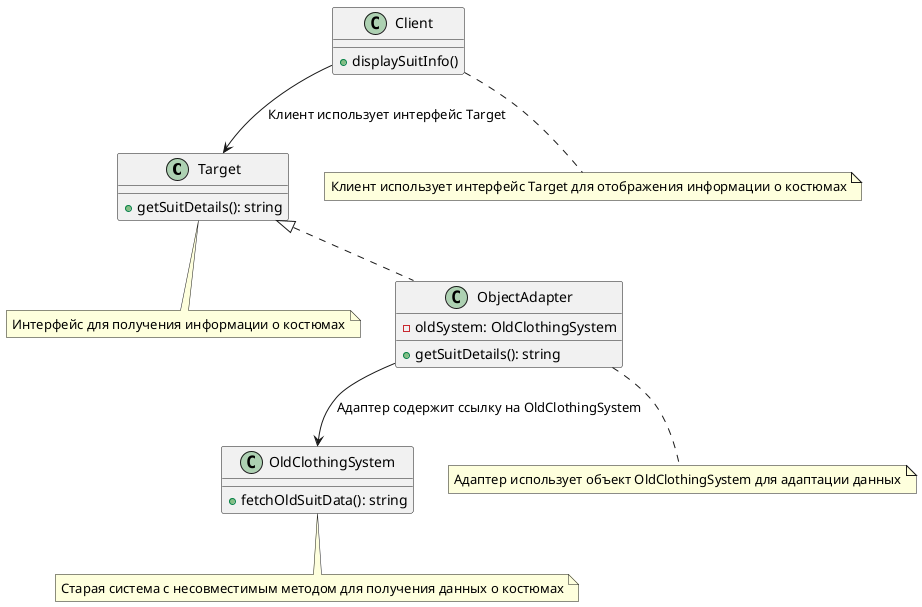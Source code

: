 @startuml
class Target {
    +getSuitDetails(): string
}
note bottom of Target
Интерфейс для получения информации о костюмах
end note

class Client {
    +displaySuitInfo()
}
note bottom of Client
Клиент использует интерфейс Target для отображения информации о костюмах
end note

class OldClothingSystem {
    +fetchOldSuitData(): string
}
note bottom of OldClothingSystem
Старая система с несовместимым методом для получения данных о костюмах
end note

class ObjectAdapter implements Target {
    - oldSystem: OldClothingSystem
    +getSuitDetails(): string
}
note bottom of ObjectAdapter
Адаптер использует объект OldClothingSystem для адаптации данных
end note

Client --> Target : Клиент использует интерфейс Target
ObjectAdapter --> OldClothingSystem : Адаптер содержит ссылку на OldClothingSystem

@enduml

